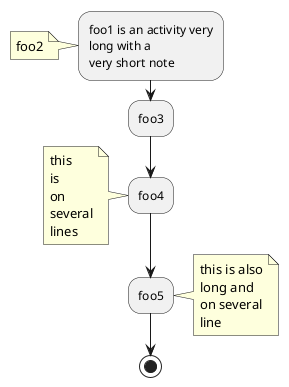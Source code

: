 {
  "sha1": "evfoxpndozvx0htaq9oqmlelwmtofzb",
  "insertion": {
    "when": "2024-06-01T09:03:05.160Z",
    "user": "plantuml@gmail.com"
  }
}
@startuml
:foo1 is an activity very
long with a 
very short note;
note left: foo2
:foo3;
:foo4;
note left: this\nis\non\nseveral\nlines
:foo5;
note right
  this is also
  long and
  on several
  line
end note
stop
@enduml
